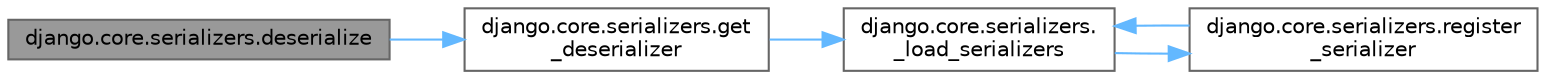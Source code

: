 digraph "django.core.serializers.deserialize"
{
 // LATEX_PDF_SIZE
  bgcolor="transparent";
  edge [fontname=Helvetica,fontsize=10,labelfontname=Helvetica,labelfontsize=10];
  node [fontname=Helvetica,fontsize=10,shape=box,height=0.2,width=0.4];
  rankdir="LR";
  Node1 [id="Node000001",label="django.core.serializers.deserialize",height=0.2,width=0.4,color="gray40", fillcolor="grey60", style="filled", fontcolor="black",tooltip=" "];
  Node1 -> Node2 [id="edge1_Node000001_Node000002",color="steelblue1",style="solid",tooltip=" "];
  Node2 [id="Node000002",label="django.core.serializers.get\l_deserializer",height=0.2,width=0.4,color="grey40", fillcolor="white", style="filled",URL="$namespacedjango_1_1core_1_1serializers.html#ad2937664a96a459b533bc12adaefeda3",tooltip=" "];
  Node2 -> Node3 [id="edge2_Node000002_Node000003",color="steelblue1",style="solid",tooltip=" "];
  Node3 [id="Node000003",label="django.core.serializers.\l_load_serializers",height=0.2,width=0.4,color="grey40", fillcolor="white", style="filled",URL="$namespacedjango_1_1core_1_1serializers.html#aefd7d4c62ab5ff4e858b3626f848a64a",tooltip=" "];
  Node3 -> Node4 [id="edge3_Node000003_Node000004",color="steelblue1",style="solid",tooltip=" "];
  Node4 [id="Node000004",label="django.core.serializers.register\l_serializer",height=0.2,width=0.4,color="grey40", fillcolor="white", style="filled",URL="$namespacedjango_1_1core_1_1serializers.html#af6a39f0c81f135906f8400538fdb4c1f",tooltip=" "];
  Node4 -> Node3 [id="edge4_Node000004_Node000003",color="steelblue1",style="solid",tooltip=" "];
}
